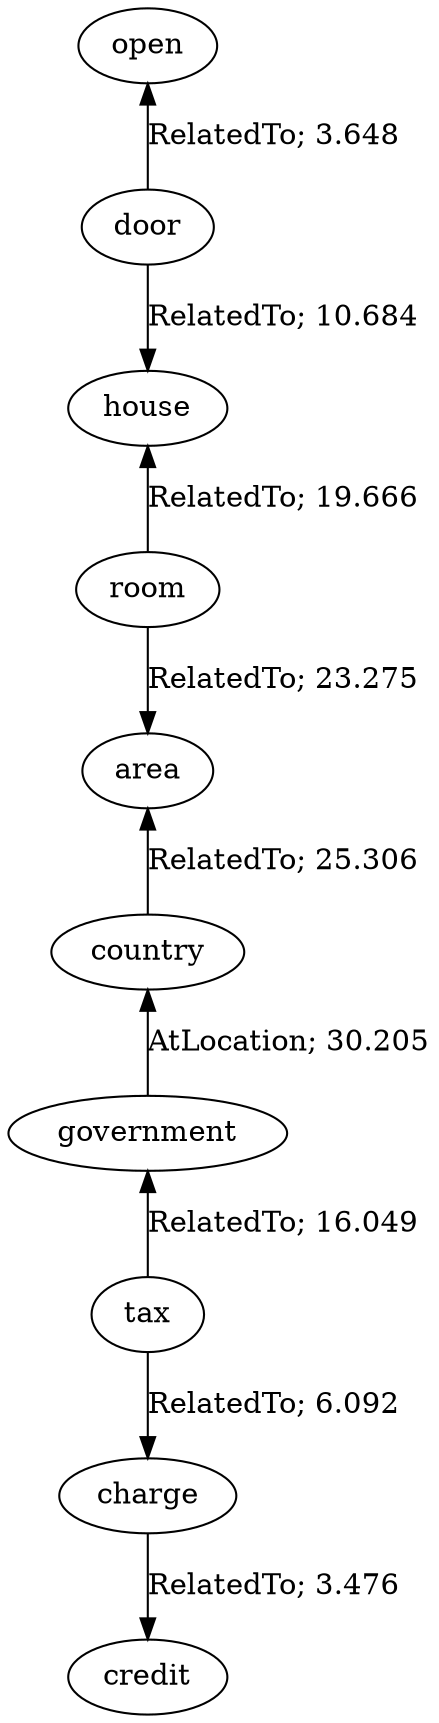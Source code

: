 // The path the concepts from "open" to "credit".Path Length: 9; Weight Sum: 138.4014389965899; Average Weight: 15.377937666287766
digraph "8_a---open-credit---PLen9_WSum138.401_WAvg15.378" {
	0 [label=open]
	1 [label=door]
	2 [label=house]
	3 [label=room]
	4 [label=area]
	5 [label=country]
	6 [label=government]
	7 [label=tax]
	8 [label=charge]
	9 [label=credit]
	0 -> 1 [label="RelatedTo; 3.648" dir=back weight=3.648]
	1 -> 2 [label="RelatedTo; 10.684" dir=forward weight=10.684]
	2 -> 3 [label="RelatedTo; 19.666" dir=back weight=19.666]
	3 -> 4 [label="RelatedTo; 23.275" dir=forward weight=23.275]
	4 -> 5 [label="RelatedTo; 25.306" dir=back weight=25.306]
	5 -> 6 [label="AtLocation; 30.205" dir=back weight=30.205]
	6 -> 7 [label="RelatedTo; 16.049" dir=back weight=16.049]
	7 -> 8 [label="RelatedTo; 6.092" dir=forward weight=6.092]
	8 -> 9 [label="RelatedTo; 3.476" dir=forward weight=3.476]
}
